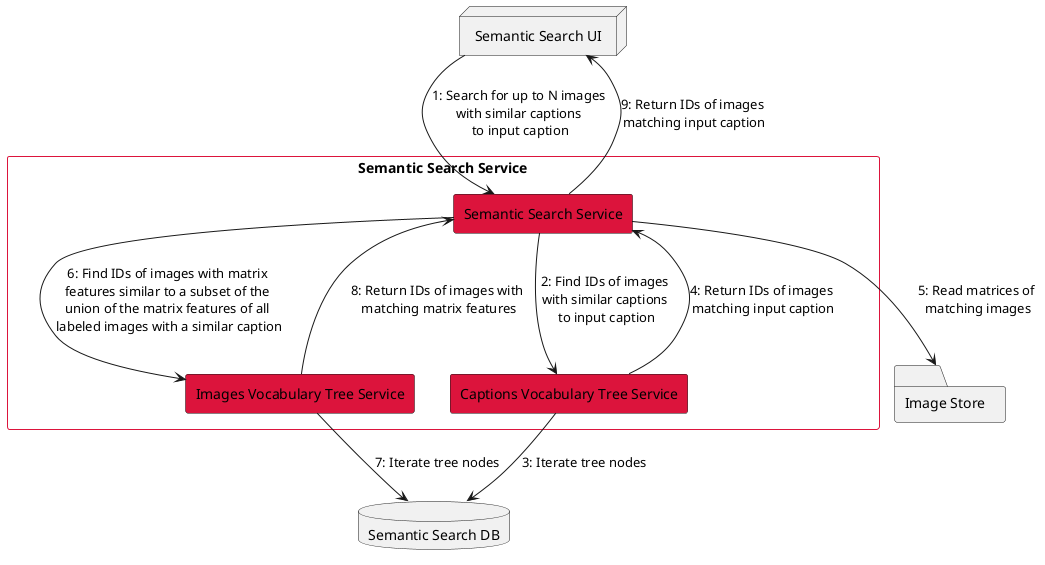 @startuml search_all_images
node SemSearchUI [
    Semantic Search UI
]

database SemSearchDB [
    Semantic Search DB
]

folder ImageStore as "Image Store"

rectangle SemanticSearchSvc as "Semantic Search Service" #line:crimson {
    rectangle SemSearchSvc #crimson [
        Semantic Search Service
    ]

    rectangle ImVocTreeSvc #crimson [
        Images Vocabulary Tree Service
    ]

    rectangle CaptionVocTreeSvc #crimson [
        Captions Vocabulary Tree Service
    ]

    SemSearchUI --> SemSearchSvc: 1: Search for up to N images \nwith similar captions \nto input caption
    SemSearchSvc --> CaptionVocTreeSvc: 2: Find IDs of images \nwith similar captions \nto input caption
    CaptionVocTreeSvc --> SemSearchDB: 3: Iterate tree nodes
    CaptionVocTreeSvc --> SemSearchSvc: 4: Return IDs of images \nmatching input caption
    SemSearchSvc --> ImageStore: 5: Read matrices of \nmatching images
    SemSearchSvc --> ImVocTreeSvc: 6: Find IDs of images with matrix \nfeatures similar to a subset of the \nunion of the matrix features of all \nlabeled images with a similar caption
    ImVocTreeSvc --> SemSearchDB: 7: Iterate tree nodes
    ImVocTreeSvc --> SemSearchSvc: 8: Return IDs of images with \nmatching matrix features

    SemSearchSvc --> SemSearchUI: 9: Return IDs of images \nmatching input caption
}
@enduml
